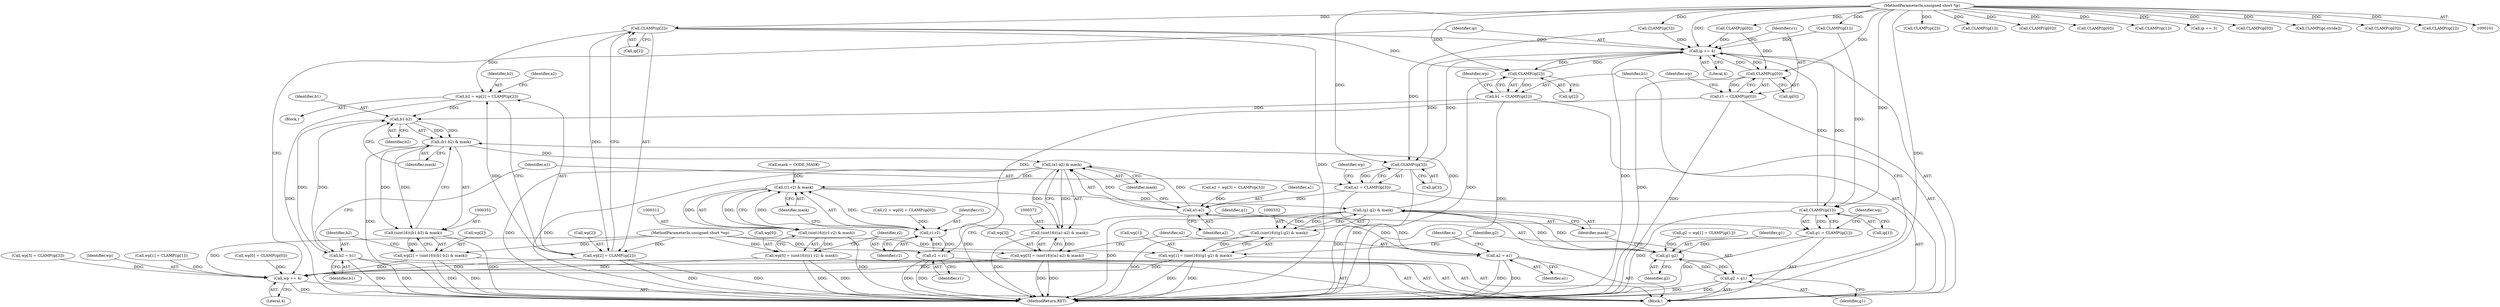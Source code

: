 digraph "0_libtiff_83a4b92815ea04969d494416eaae3d4c6b338e4a#diff-c8b4b355f9b5c06d585b23138e1c185f@pointer" {
"1000270" [label="(Call,CLAMP(ip[2]))"];
"1000102" [label="(MethodParameterIn,unsigned short *ip)"];
"1000264" [label="(Call,b2 = wp[2] = CLAMP(ip[2]))"];
"1000354" [label="(Call,b1-b2)"];
"1000353" [label="(Call,(b1-b2) & mask)"];
"1000351" [label="(Call,(uint16)((b1-b2) & mask))"];
"1000347" [label="(Call,wp[2] = (uint16)((b1-b2) & mask))"];
"1000295" [label="(Call,wp += 4)"];
"1000373" [label="(Call,(a1-a2) & mask)"];
"1000313" [label="(Call,(r1-r2) & mask)"];
"1000311" [label="(Call,(uint16)((r1-r2) & mask))"];
"1000307" [label="(Call,wp[0] = (uint16)((r1-r2) & mask))"];
"1000333" [label="(Call,(g1-g2) & mask)"];
"1000331" [label="(Call,(uint16)((g1-g2) & mask))"];
"1000327" [label="(Call,wp[1] = (uint16)((g1-g2) & mask))"];
"1000371" [label="(Call,(uint16)((a1-a2) & mask))"];
"1000367" [label="(Call,wp[3] = (uint16)((a1-a2) & mask))"];
"1000358" [label="(Call,b2 = b1)"];
"1000266" [label="(Call,wp[2] = CLAMP(ip[2]))"];
"1000298" [label="(Call,ip += 4)"];
"1000303" [label="(Call,CLAMP(ip[0]))"];
"1000301" [label="(Call,r1 = CLAMP(ip[0]))"];
"1000314" [label="(Call,r1-r2)"];
"1000318" [label="(Call,r2 = r1)"];
"1000323" [label="(Call,CLAMP(ip[1]))"];
"1000321" [label="(Call,g1 = CLAMP(ip[1]))"];
"1000334" [label="(Call,g1-g2)"];
"1000338" [label="(Call,g2 = g1)"];
"1000343" [label="(Call,CLAMP(ip[2]))"];
"1000341" [label="(Call,b1 = CLAMP(ip[2]))"];
"1000363" [label="(Call,CLAMP(ip[3]))"];
"1000361" [label="(Call,a1 = CLAMP(ip[3]))"];
"1000374" [label="(Call,a1-a2)"];
"1000378" [label="(Call,a2 = a1)"];
"1000351" [label="(Call,(uint16)((b1-b2) & mask))"];
"1000307" [label="(Call,wp[0] = (uint16)((r1-r2) & mask))"];
"1000295" [label="(Call,wp += 4)"];
"1000324" [label="(Call,ip[1])"];
"1000327" [label="(Call,wp[1] = (uint16)((g1-g2) & mask))"];
"1000353" [label="(Call,(b1-b2) & mask)"];
"1000302" [label="(Identifier,r1)"];
"1000254" [label="(Call,g2 = wp[1] = CLAMP(ip[1]))"];
"1000355" [label="(Identifier,b1)"];
"1000243" [label="(Block,)"];
"1000300" [label="(Literal,4)"];
"1000157" [label="(Call,CLAMP(ip[2]))"];
"1000296" [label="(Identifier,wp)"];
"1000356" [label="(Identifier,b2)"];
"1000335" [label="(Identifier,g1)"];
"1000336" [label="(Identifier,g2)"];
"1000377" [label="(Identifier,mask)"];
"1000260" [label="(Call,CLAMP(ip[1]))"];
"1000297" [label="(Literal,4)"];
"1000200" [label="(Call,CLAMP(ip[1]))"];
"1000341" [label="(Call,b1 = CLAMP(ip[2]))"];
"1000267" [label="(Call,wp[2])"];
"1000338" [label="(Call,g2 = g1)"];
"1000301" [label="(Call,r1 = CLAMP(ip[0]))"];
"1000328" [label="(Call,wp[1])"];
"1000354" [label="(Call,b1-b2)"];
"1000314" [label="(Call,r1-r2)"];
"1000321" [label="(Call,g1 = CLAMP(ip[1]))"];
"1000348" [label="(Call,wp[2])"];
"1000244" [label="(Call,r2 = wp[0] = CLAMP(ip[0]))"];
"1000413" [label="(Call,CLAMP(ip[0]))"];
"1000320" [label="(Identifier,r1)"];
"1000274" [label="(Call,a2 = wp[3] = CLAMP(ip[3]))"];
"1000361" [label="(Call,a1 = CLAMP(ip[3]))"];
"1000137" [label="(Call,CLAMP(ip[0]))"];
"1000318" [label="(Call,r2 = r1)"];
"1000362" [label="(Identifier,a1)"];
"1000147" [label="(Call,CLAMP(ip[1]))"];
"1000375" [label="(Identifier,a1)"];
"1000323" [label="(Call,CLAMP(ip[1]))"];
"1000349" [label="(Identifier,wp)"];
"1000175" [label="(Call,ip += 3)"];
"1000380" [label="(Identifier,a1)"];
"1000342" [label="(Identifier,b1)"];
"1000311" [label="(Call,(uint16)((r1-r2) & mask))"];
"1000304" [label="(Call,ip[0])"];
"1000266" [label="(Call,wp[2] = CLAMP(ip[2]))"];
"1000270" [label="(Call,CLAMP(ip[2]))"];
"1000275" [label="(Identifier,a2)"];
"1000367" [label="(Call,wp[3] = (uint16)((a1-a2) & mask))"];
"1000371" [label="(Call,(uint16)((a1-a2) & mask))"];
"1000360" [label="(Identifier,b1)"];
"1000331" [label="(Call,(uint16)((g1-g2) & mask))"];
"1000337" [label="(Identifier,mask)"];
"1000359" [label="(Identifier,b2)"];
"1000299" [label="(Identifier,ip)"];
"1000376" [label="(Identifier,a2)"];
"1000428" [label="(MethodReturn,RET)"];
"1000357" [label="(Identifier,mask)"];
"1000322" [label="(Identifier,g1)"];
"1000315" [label="(Identifier,r1)"];
"1000280" [label="(Call,CLAMP(ip[3]))"];
"1000334" [label="(Call,g1-g2)"];
"1000309" [label="(Identifier,wp)"];
"1000347" [label="(Call,wp[2] = (uint16)((b1-b2) & mask))"];
"1000389" [label="(Call,CLAMP(ip[0]))"];
"1000265" [label="(Identifier,b2)"];
"1000316" [label="(Identifier,r2)"];
"1000289" [label="(Identifier,n)"];
"1000339" [label="(Identifier,g2)"];
"1000303" [label="(Call,CLAMP(ip[0]))"];
"1000364" [label="(Call,ip[3])"];
"1000373" [label="(Call,(a1-a2) & mask)"];
"1000340" [label="(Identifier,g1)"];
"1000105" [label="(MethodParameterIn,unsigned short *wp)"];
"1000343" [label="(Call,CLAMP(ip[2]))"];
"1000417" [label="(Call,CLAMP(ip[-stride]))"];
"1000363" [label="(Call,CLAMP(ip[3]))"];
"1000298" [label="(Call,ip += 4)"];
"1000256" [label="(Call,wp[1] = CLAMP(ip[1]))"];
"1000271" [label="(Call,ip[2])"];
"1000368" [label="(Call,wp[3])"];
"1000246" [label="(Call,wp[0] = CLAMP(ip[0]))"];
"1000369" [label="(Identifier,wp)"];
"1000250" [label="(Call,CLAMP(ip[0]))"];
"1000308" [label="(Call,wp[0])"];
"1000102" [label="(MethodParameterIn,unsigned short *ip)"];
"1000291" [label="(Block,)"];
"1000317" [label="(Identifier,mask)"];
"1000329" [label="(Identifier,wp)"];
"1000180" [label="(Call,CLAMP(ip[0]))"];
"1000276" [label="(Call,wp[3] = CLAMP(ip[3]))"];
"1000118" [label="(Call,mask = CODE_MASK)"];
"1000374" [label="(Call,a1-a2)"];
"1000358" [label="(Call,b2 = b1)"];
"1000264" [label="(Call,b2 = wp[2] = CLAMP(ip[2]))"];
"1000313" [label="(Call,(r1-r2) & mask)"];
"1000379" [label="(Identifier,a2)"];
"1000378" [label="(Call,a2 = a1)"];
"1000319" [label="(Identifier,r2)"];
"1000220" [label="(Call,CLAMP(ip[2]))"];
"1000333" [label="(Call,(g1-g2) & mask)"];
"1000344" [label="(Call,ip[2])"];
"1000270" -> "1000266"  [label="AST: "];
"1000270" -> "1000271"  [label="CFG: "];
"1000271" -> "1000270"  [label="AST: "];
"1000266" -> "1000270"  [label="CFG: "];
"1000270" -> "1000428"  [label="DDG: "];
"1000270" -> "1000264"  [label="DDG: "];
"1000270" -> "1000266"  [label="DDG: "];
"1000102" -> "1000270"  [label="DDG: "];
"1000270" -> "1000298"  [label="DDG: "];
"1000270" -> "1000343"  [label="DDG: "];
"1000102" -> "1000101"  [label="AST: "];
"1000102" -> "1000428"  [label="DDG: "];
"1000102" -> "1000137"  [label="DDG: "];
"1000102" -> "1000147"  [label="DDG: "];
"1000102" -> "1000157"  [label="DDG: "];
"1000102" -> "1000175"  [label="DDG: "];
"1000102" -> "1000180"  [label="DDG: "];
"1000102" -> "1000200"  [label="DDG: "];
"1000102" -> "1000220"  [label="DDG: "];
"1000102" -> "1000250"  [label="DDG: "];
"1000102" -> "1000260"  [label="DDG: "];
"1000102" -> "1000280"  [label="DDG: "];
"1000102" -> "1000298"  [label="DDG: "];
"1000102" -> "1000303"  [label="DDG: "];
"1000102" -> "1000323"  [label="DDG: "];
"1000102" -> "1000343"  [label="DDG: "];
"1000102" -> "1000363"  [label="DDG: "];
"1000102" -> "1000389"  [label="DDG: "];
"1000102" -> "1000413"  [label="DDG: "];
"1000102" -> "1000417"  [label="DDG: "];
"1000264" -> "1000243"  [label="AST: "];
"1000264" -> "1000266"  [label="CFG: "];
"1000265" -> "1000264"  [label="AST: "];
"1000266" -> "1000264"  [label="AST: "];
"1000275" -> "1000264"  [label="CFG: "];
"1000264" -> "1000428"  [label="DDG: "];
"1000266" -> "1000264"  [label="DDG: "];
"1000264" -> "1000354"  [label="DDG: "];
"1000354" -> "1000353"  [label="AST: "];
"1000354" -> "1000356"  [label="CFG: "];
"1000355" -> "1000354"  [label="AST: "];
"1000356" -> "1000354"  [label="AST: "];
"1000357" -> "1000354"  [label="CFG: "];
"1000354" -> "1000353"  [label="DDG: "];
"1000354" -> "1000353"  [label="DDG: "];
"1000341" -> "1000354"  [label="DDG: "];
"1000358" -> "1000354"  [label="DDG: "];
"1000354" -> "1000358"  [label="DDG: "];
"1000353" -> "1000351"  [label="AST: "];
"1000353" -> "1000357"  [label="CFG: "];
"1000357" -> "1000353"  [label="AST: "];
"1000351" -> "1000353"  [label="CFG: "];
"1000353" -> "1000428"  [label="DDG: "];
"1000353" -> "1000351"  [label="DDG: "];
"1000353" -> "1000351"  [label="DDG: "];
"1000333" -> "1000353"  [label="DDG: "];
"1000353" -> "1000373"  [label="DDG: "];
"1000351" -> "1000347"  [label="AST: "];
"1000352" -> "1000351"  [label="AST: "];
"1000347" -> "1000351"  [label="CFG: "];
"1000351" -> "1000428"  [label="DDG: "];
"1000351" -> "1000347"  [label="DDG: "];
"1000347" -> "1000291"  [label="AST: "];
"1000348" -> "1000347"  [label="AST: "];
"1000359" -> "1000347"  [label="CFG: "];
"1000347" -> "1000428"  [label="DDG: "];
"1000347" -> "1000428"  [label="DDG: "];
"1000347" -> "1000295"  [label="DDG: "];
"1000105" -> "1000347"  [label="DDG: "];
"1000295" -> "1000291"  [label="AST: "];
"1000295" -> "1000297"  [label="CFG: "];
"1000296" -> "1000295"  [label="AST: "];
"1000297" -> "1000295"  [label="AST: "];
"1000299" -> "1000295"  [label="CFG: "];
"1000295" -> "1000428"  [label="DDG: "];
"1000367" -> "1000295"  [label="DDG: "];
"1000327" -> "1000295"  [label="DDG: "];
"1000276" -> "1000295"  [label="DDG: "];
"1000256" -> "1000295"  [label="DDG: "];
"1000307" -> "1000295"  [label="DDG: "];
"1000246" -> "1000295"  [label="DDG: "];
"1000266" -> "1000295"  [label="DDG: "];
"1000105" -> "1000295"  [label="DDG: "];
"1000373" -> "1000371"  [label="AST: "];
"1000373" -> "1000377"  [label="CFG: "];
"1000374" -> "1000373"  [label="AST: "];
"1000377" -> "1000373"  [label="AST: "];
"1000371" -> "1000373"  [label="CFG: "];
"1000373" -> "1000428"  [label="DDG: "];
"1000373" -> "1000428"  [label="DDG: "];
"1000373" -> "1000313"  [label="DDG: "];
"1000373" -> "1000371"  [label="DDG: "];
"1000373" -> "1000371"  [label="DDG: "];
"1000374" -> "1000373"  [label="DDG: "];
"1000374" -> "1000373"  [label="DDG: "];
"1000313" -> "1000311"  [label="AST: "];
"1000313" -> "1000317"  [label="CFG: "];
"1000314" -> "1000313"  [label="AST: "];
"1000317" -> "1000313"  [label="AST: "];
"1000311" -> "1000313"  [label="CFG: "];
"1000313" -> "1000428"  [label="DDG: "];
"1000313" -> "1000311"  [label="DDG: "];
"1000313" -> "1000311"  [label="DDG: "];
"1000314" -> "1000313"  [label="DDG: "];
"1000314" -> "1000313"  [label="DDG: "];
"1000118" -> "1000313"  [label="DDG: "];
"1000313" -> "1000333"  [label="DDG: "];
"1000311" -> "1000307"  [label="AST: "];
"1000312" -> "1000311"  [label="AST: "];
"1000307" -> "1000311"  [label="CFG: "];
"1000311" -> "1000428"  [label="DDG: "];
"1000311" -> "1000307"  [label="DDG: "];
"1000307" -> "1000291"  [label="AST: "];
"1000308" -> "1000307"  [label="AST: "];
"1000319" -> "1000307"  [label="CFG: "];
"1000307" -> "1000428"  [label="DDG: "];
"1000307" -> "1000428"  [label="DDG: "];
"1000105" -> "1000307"  [label="DDG: "];
"1000333" -> "1000331"  [label="AST: "];
"1000333" -> "1000337"  [label="CFG: "];
"1000334" -> "1000333"  [label="AST: "];
"1000337" -> "1000333"  [label="AST: "];
"1000331" -> "1000333"  [label="CFG: "];
"1000333" -> "1000428"  [label="DDG: "];
"1000333" -> "1000331"  [label="DDG: "];
"1000333" -> "1000331"  [label="DDG: "];
"1000334" -> "1000333"  [label="DDG: "];
"1000334" -> "1000333"  [label="DDG: "];
"1000331" -> "1000327"  [label="AST: "];
"1000332" -> "1000331"  [label="AST: "];
"1000327" -> "1000331"  [label="CFG: "];
"1000331" -> "1000428"  [label="DDG: "];
"1000331" -> "1000327"  [label="DDG: "];
"1000327" -> "1000291"  [label="AST: "];
"1000328" -> "1000327"  [label="AST: "];
"1000339" -> "1000327"  [label="CFG: "];
"1000327" -> "1000428"  [label="DDG: "];
"1000327" -> "1000428"  [label="DDG: "];
"1000105" -> "1000327"  [label="DDG: "];
"1000371" -> "1000367"  [label="AST: "];
"1000372" -> "1000371"  [label="AST: "];
"1000367" -> "1000371"  [label="CFG: "];
"1000371" -> "1000428"  [label="DDG: "];
"1000371" -> "1000367"  [label="DDG: "];
"1000367" -> "1000291"  [label="AST: "];
"1000368" -> "1000367"  [label="AST: "];
"1000379" -> "1000367"  [label="CFG: "];
"1000367" -> "1000428"  [label="DDG: "];
"1000367" -> "1000428"  [label="DDG: "];
"1000105" -> "1000367"  [label="DDG: "];
"1000358" -> "1000291"  [label="AST: "];
"1000358" -> "1000360"  [label="CFG: "];
"1000359" -> "1000358"  [label="AST: "];
"1000360" -> "1000358"  [label="AST: "];
"1000362" -> "1000358"  [label="CFG: "];
"1000358" -> "1000428"  [label="DDG: "];
"1000358" -> "1000428"  [label="DDG: "];
"1000267" -> "1000266"  [label="AST: "];
"1000266" -> "1000428"  [label="DDG: "];
"1000266" -> "1000428"  [label="DDG: "];
"1000105" -> "1000266"  [label="DDG: "];
"1000298" -> "1000291"  [label="AST: "];
"1000298" -> "1000300"  [label="CFG: "];
"1000299" -> "1000298"  [label="AST: "];
"1000300" -> "1000298"  [label="AST: "];
"1000302" -> "1000298"  [label="CFG: "];
"1000298" -> "1000428"  [label="DDG: "];
"1000303" -> "1000298"  [label="DDG: "];
"1000363" -> "1000298"  [label="DDG: "];
"1000323" -> "1000298"  [label="DDG: "];
"1000280" -> "1000298"  [label="DDG: "];
"1000260" -> "1000298"  [label="DDG: "];
"1000250" -> "1000298"  [label="DDG: "];
"1000343" -> "1000298"  [label="DDG: "];
"1000298" -> "1000303"  [label="DDG: "];
"1000298" -> "1000323"  [label="DDG: "];
"1000298" -> "1000343"  [label="DDG: "];
"1000298" -> "1000363"  [label="DDG: "];
"1000303" -> "1000301"  [label="AST: "];
"1000303" -> "1000304"  [label="CFG: "];
"1000304" -> "1000303"  [label="AST: "];
"1000301" -> "1000303"  [label="CFG: "];
"1000303" -> "1000428"  [label="DDG: "];
"1000303" -> "1000301"  [label="DDG: "];
"1000250" -> "1000303"  [label="DDG: "];
"1000301" -> "1000291"  [label="AST: "];
"1000302" -> "1000301"  [label="AST: "];
"1000309" -> "1000301"  [label="CFG: "];
"1000301" -> "1000428"  [label="DDG: "];
"1000301" -> "1000314"  [label="DDG: "];
"1000314" -> "1000316"  [label="CFG: "];
"1000315" -> "1000314"  [label="AST: "];
"1000316" -> "1000314"  [label="AST: "];
"1000317" -> "1000314"  [label="CFG: "];
"1000318" -> "1000314"  [label="DDG: "];
"1000244" -> "1000314"  [label="DDG: "];
"1000314" -> "1000318"  [label="DDG: "];
"1000318" -> "1000291"  [label="AST: "];
"1000318" -> "1000320"  [label="CFG: "];
"1000319" -> "1000318"  [label="AST: "];
"1000320" -> "1000318"  [label="AST: "];
"1000322" -> "1000318"  [label="CFG: "];
"1000318" -> "1000428"  [label="DDG: "];
"1000318" -> "1000428"  [label="DDG: "];
"1000323" -> "1000321"  [label="AST: "];
"1000323" -> "1000324"  [label="CFG: "];
"1000324" -> "1000323"  [label="AST: "];
"1000321" -> "1000323"  [label="CFG: "];
"1000323" -> "1000428"  [label="DDG: "];
"1000323" -> "1000321"  [label="DDG: "];
"1000260" -> "1000323"  [label="DDG: "];
"1000321" -> "1000291"  [label="AST: "];
"1000322" -> "1000321"  [label="AST: "];
"1000329" -> "1000321"  [label="CFG: "];
"1000321" -> "1000428"  [label="DDG: "];
"1000321" -> "1000334"  [label="DDG: "];
"1000334" -> "1000336"  [label="CFG: "];
"1000335" -> "1000334"  [label="AST: "];
"1000336" -> "1000334"  [label="AST: "];
"1000337" -> "1000334"  [label="CFG: "];
"1000338" -> "1000334"  [label="DDG: "];
"1000254" -> "1000334"  [label="DDG: "];
"1000334" -> "1000338"  [label="DDG: "];
"1000338" -> "1000291"  [label="AST: "];
"1000338" -> "1000340"  [label="CFG: "];
"1000339" -> "1000338"  [label="AST: "];
"1000340" -> "1000338"  [label="AST: "];
"1000342" -> "1000338"  [label="CFG: "];
"1000338" -> "1000428"  [label="DDG: "];
"1000338" -> "1000428"  [label="DDG: "];
"1000343" -> "1000341"  [label="AST: "];
"1000343" -> "1000344"  [label="CFG: "];
"1000344" -> "1000343"  [label="AST: "];
"1000341" -> "1000343"  [label="CFG: "];
"1000343" -> "1000428"  [label="DDG: "];
"1000343" -> "1000341"  [label="DDG: "];
"1000341" -> "1000291"  [label="AST: "];
"1000342" -> "1000341"  [label="AST: "];
"1000349" -> "1000341"  [label="CFG: "];
"1000341" -> "1000428"  [label="DDG: "];
"1000363" -> "1000361"  [label="AST: "];
"1000363" -> "1000364"  [label="CFG: "];
"1000364" -> "1000363"  [label="AST: "];
"1000361" -> "1000363"  [label="CFG: "];
"1000363" -> "1000428"  [label="DDG: "];
"1000363" -> "1000361"  [label="DDG: "];
"1000280" -> "1000363"  [label="DDG: "];
"1000361" -> "1000291"  [label="AST: "];
"1000362" -> "1000361"  [label="AST: "];
"1000369" -> "1000361"  [label="CFG: "];
"1000361" -> "1000428"  [label="DDG: "];
"1000361" -> "1000374"  [label="DDG: "];
"1000374" -> "1000376"  [label="CFG: "];
"1000375" -> "1000374"  [label="AST: "];
"1000376" -> "1000374"  [label="AST: "];
"1000377" -> "1000374"  [label="CFG: "];
"1000274" -> "1000374"  [label="DDG: "];
"1000378" -> "1000374"  [label="DDG: "];
"1000374" -> "1000378"  [label="DDG: "];
"1000378" -> "1000291"  [label="AST: "];
"1000378" -> "1000380"  [label="CFG: "];
"1000379" -> "1000378"  [label="AST: "];
"1000380" -> "1000378"  [label="AST: "];
"1000289" -> "1000378"  [label="CFG: "];
"1000378" -> "1000428"  [label="DDG: "];
"1000378" -> "1000428"  [label="DDG: "];
}
